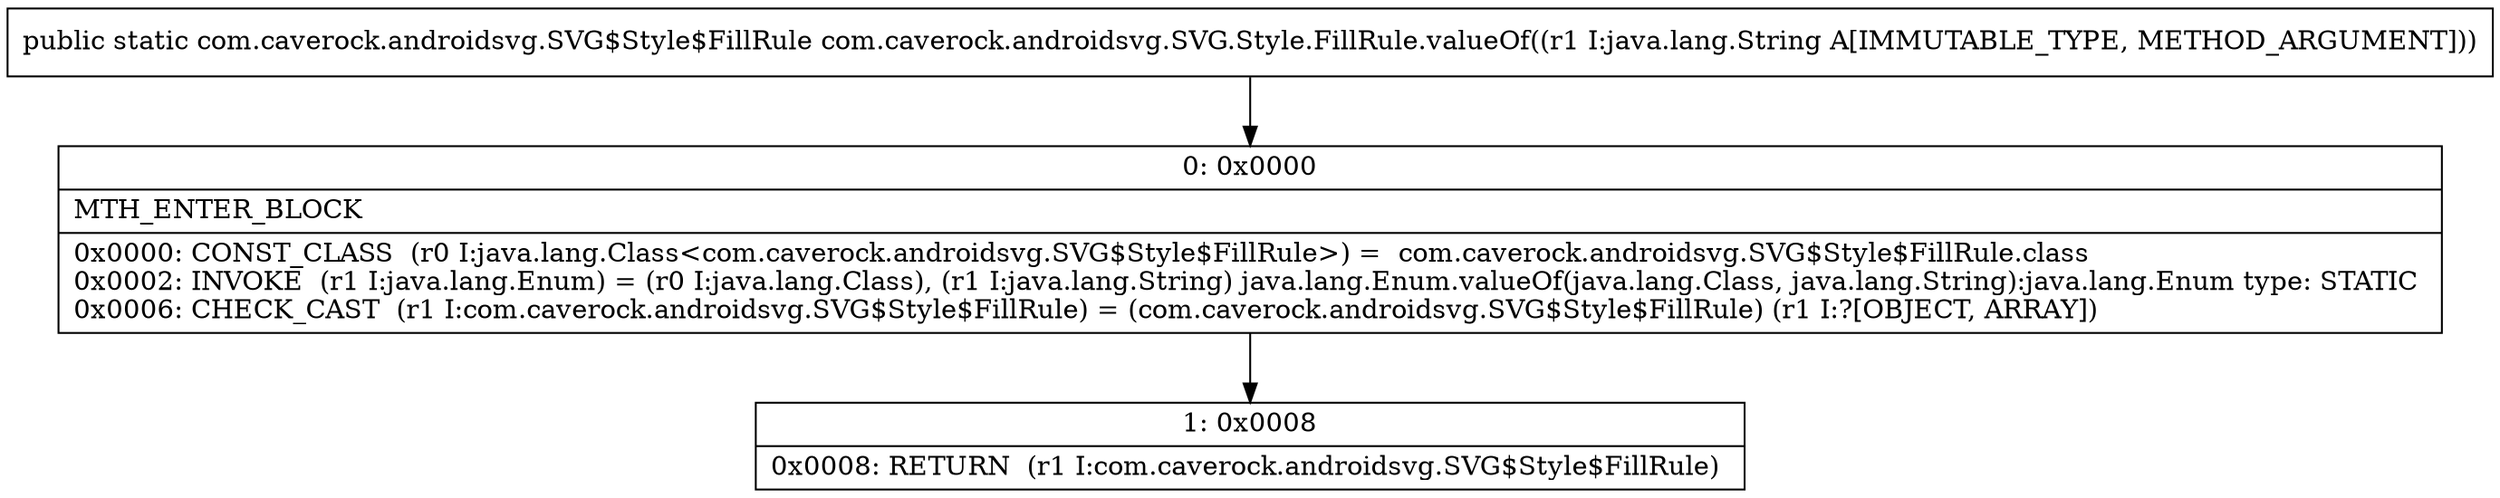 digraph "CFG forcom.caverock.androidsvg.SVG.Style.FillRule.valueOf(Ljava\/lang\/String;)Lcom\/caverock\/androidsvg\/SVG$Style$FillRule;" {
Node_0 [shape=record,label="{0\:\ 0x0000|MTH_ENTER_BLOCK\l|0x0000: CONST_CLASS  (r0 I:java.lang.Class\<com.caverock.androidsvg.SVG$Style$FillRule\>) =  com.caverock.androidsvg.SVG$Style$FillRule.class \l0x0002: INVOKE  (r1 I:java.lang.Enum) = (r0 I:java.lang.Class), (r1 I:java.lang.String) java.lang.Enum.valueOf(java.lang.Class, java.lang.String):java.lang.Enum type: STATIC \l0x0006: CHECK_CAST  (r1 I:com.caverock.androidsvg.SVG$Style$FillRule) = (com.caverock.androidsvg.SVG$Style$FillRule) (r1 I:?[OBJECT, ARRAY]) \l}"];
Node_1 [shape=record,label="{1\:\ 0x0008|0x0008: RETURN  (r1 I:com.caverock.androidsvg.SVG$Style$FillRule) \l}"];
MethodNode[shape=record,label="{public static com.caverock.androidsvg.SVG$Style$FillRule com.caverock.androidsvg.SVG.Style.FillRule.valueOf((r1 I:java.lang.String A[IMMUTABLE_TYPE, METHOD_ARGUMENT])) }"];
MethodNode -> Node_0;
Node_0 -> Node_1;
}

